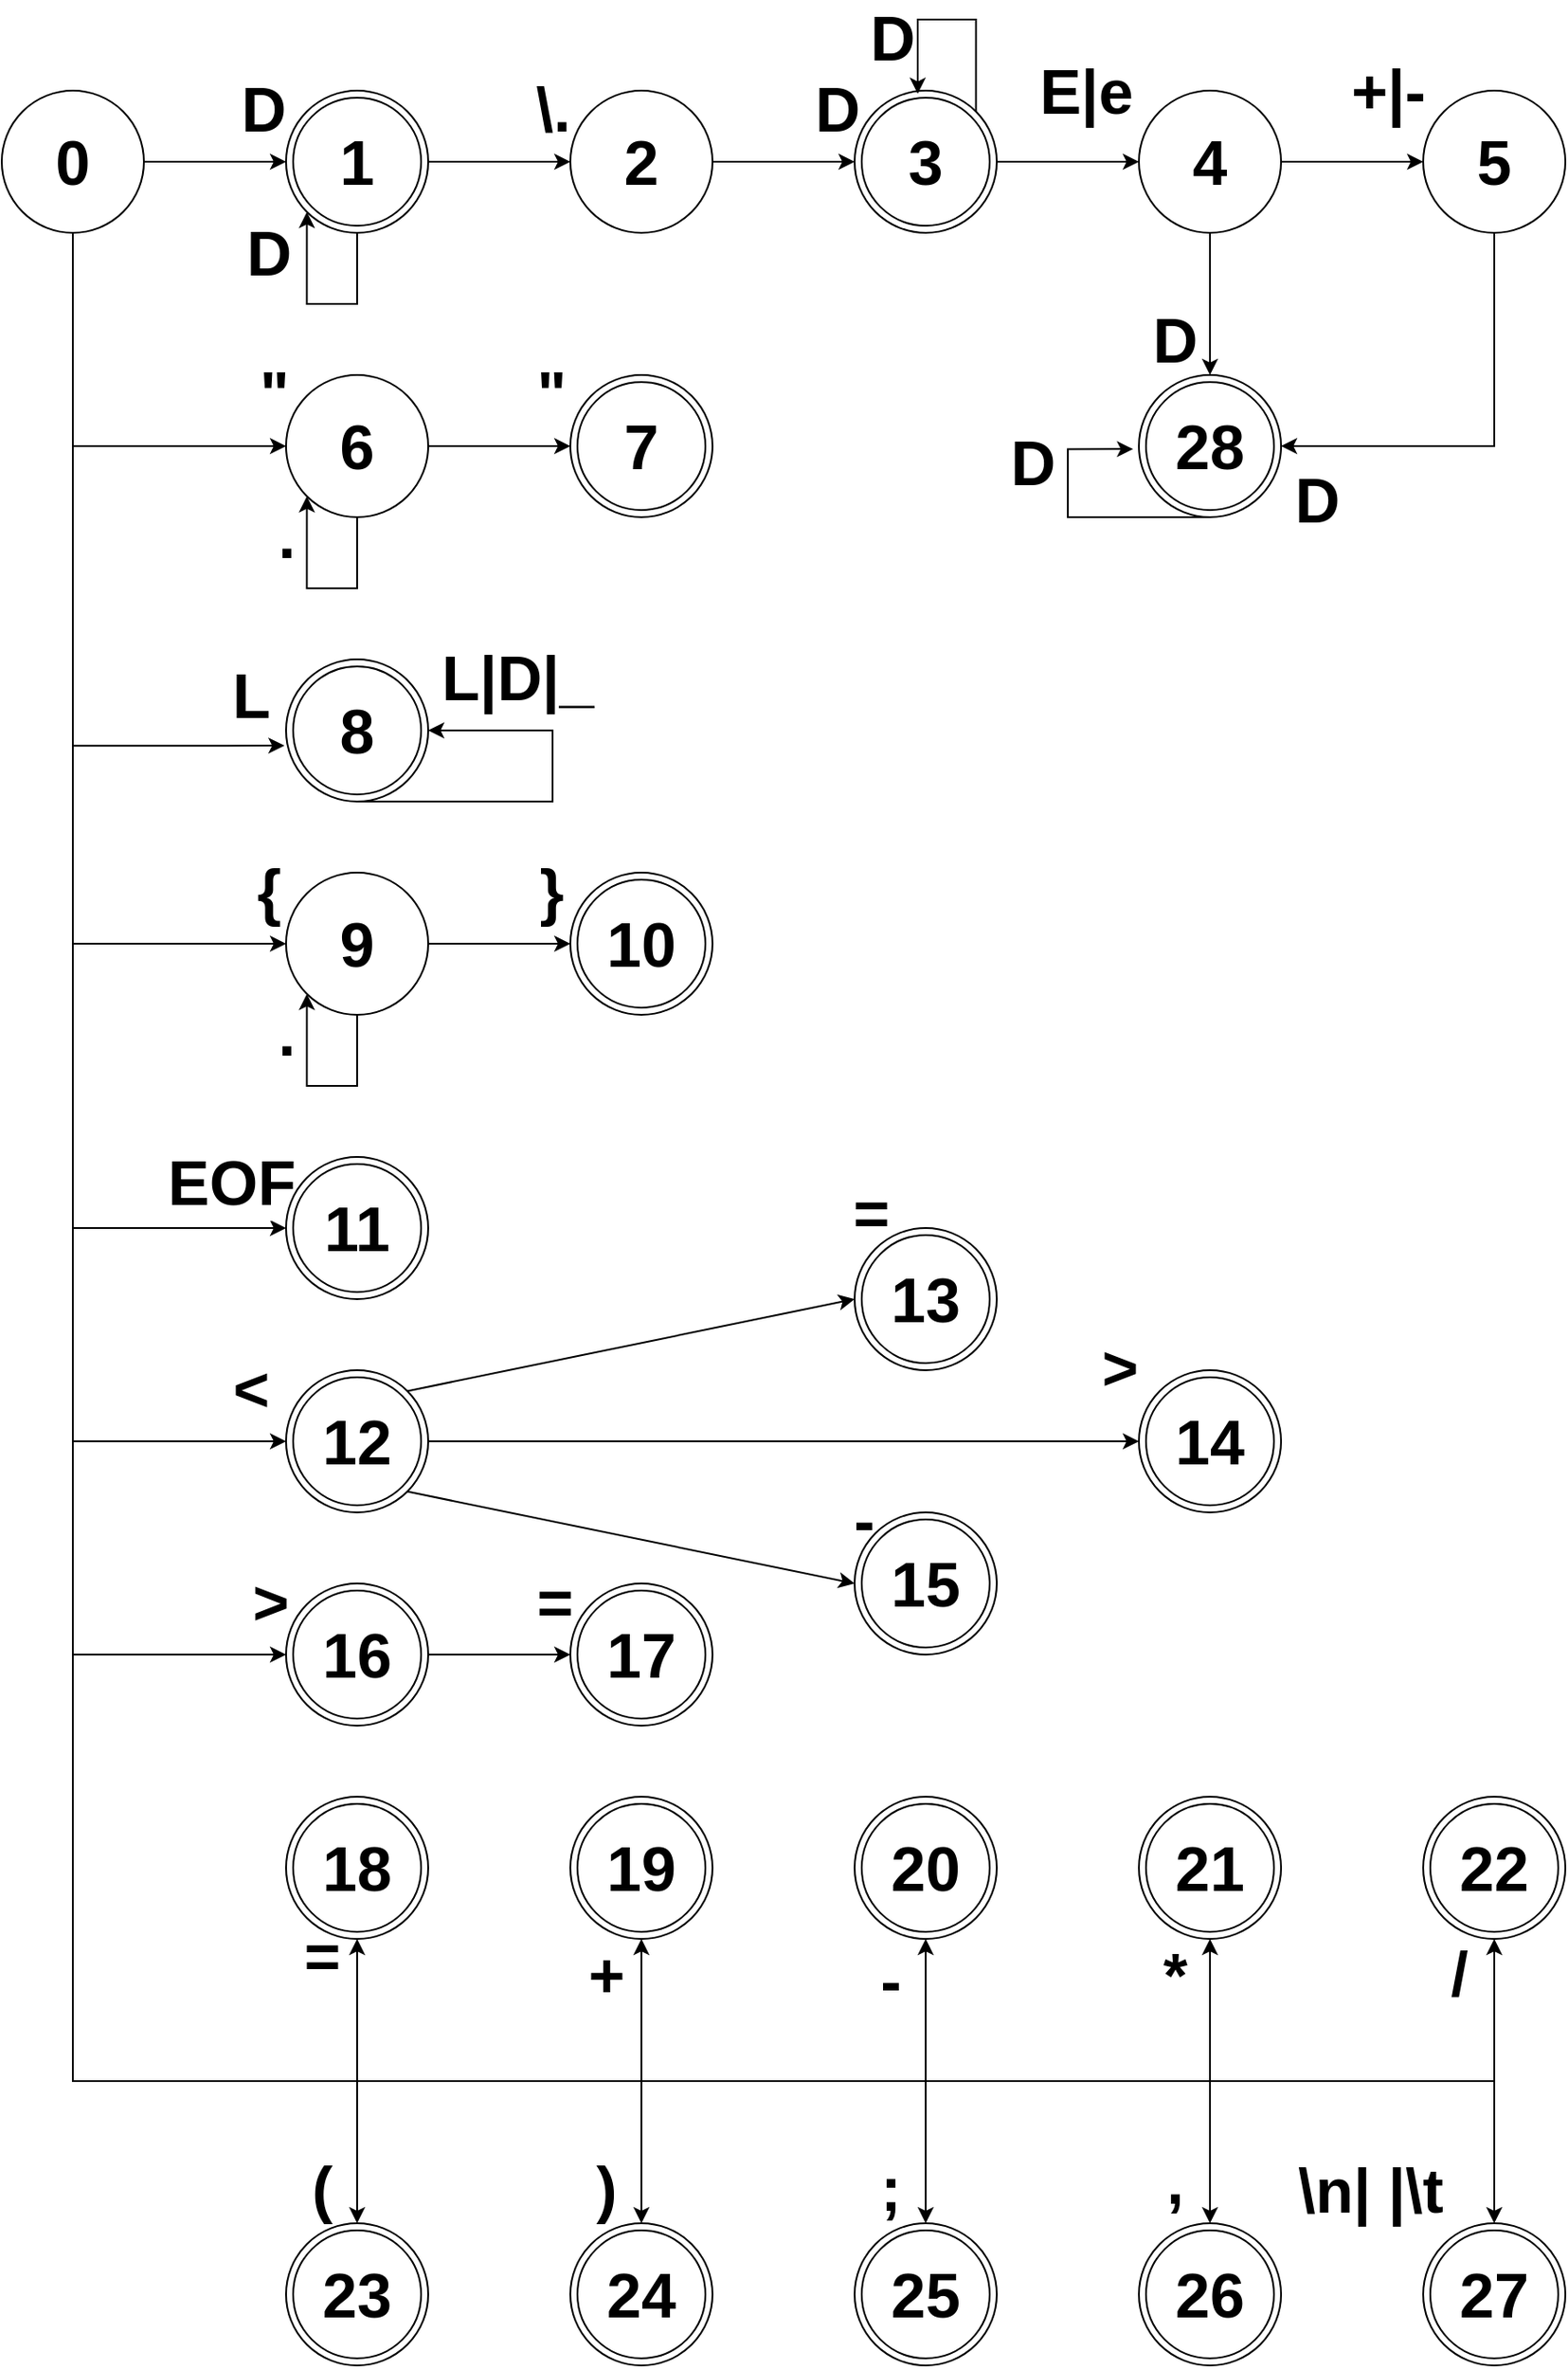 <mxfile version="20.6.2" type="device"><diagram id="yb0NMC4K_Zj0A2E1HTVn" name="Página-1"><mxGraphModel dx="2370" dy="1330" grid="1" gridSize="10" guides="1" tooltips="1" connect="1" arrows="1" fold="1" page="1" pageScale="1" pageWidth="827" pageHeight="1169" math="0" shadow="0"><root><mxCell id="0"/><mxCell id="1" parent="0"/><mxCell id="UAmwHWVfmvG1CBVn0VoA-7" style="edgeStyle=orthogonalEdgeStyle;rounded=0;orthogonalLoop=1;jettySize=auto;html=1;exitX=1;exitY=0.5;exitDx=0;exitDy=0;entryX=0;entryY=0.5;entryDx=0;entryDy=0;fontSize=35;fontStyle=1" parent="1" source="UAmwHWVfmvG1CBVn0VoA-1" target="UAmwHWVfmvG1CBVn0VoA-6" edge="1"><mxGeometry relative="1" as="geometry"/></mxCell><mxCell id="UAmwHWVfmvG1CBVn0VoA-9" value="&lt;span style=&quot;font-size: 35px;&quot;&gt;D&lt;/span&gt;" style="edgeLabel;html=1;align=center;verticalAlign=middle;resizable=0;points=[];fontSize=35;fontStyle=1" parent="UAmwHWVfmvG1CBVn0VoA-7" vertex="1" connectable="0"><mxGeometry x="0.231" y="3" relative="1" as="geometry"><mxPoint x="18" y="-27" as="offset"/></mxGeometry></mxCell><mxCell id="UAmwHWVfmvG1CBVn0VoA-34" style="edgeStyle=orthogonalEdgeStyle;rounded=0;orthogonalLoop=1;jettySize=auto;html=1;exitX=0.5;exitY=1;exitDx=0;exitDy=0;entryX=0;entryY=0.5;entryDx=0;entryDy=0;fontSize=35;fontStyle=1" parent="1" source="UAmwHWVfmvG1CBVn0VoA-1" target="UAmwHWVfmvG1CBVn0VoA-33" edge="1"><mxGeometry relative="1" as="geometry"/></mxCell><mxCell id="UAmwHWVfmvG1CBVn0VoA-40" value="&lt;span style=&quot;font-size: 35px;&quot;&gt;&quot;&lt;/span&gt;" style="edgeLabel;html=1;align=center;verticalAlign=middle;resizable=0;points=[];fontSize=35;fontStyle=1" parent="UAmwHWVfmvG1CBVn0VoA-34" vertex="1" connectable="0"><mxGeometry x="0.832" relative="1" as="geometry"><mxPoint x="13" y="-30" as="offset"/></mxGeometry></mxCell><mxCell id="UAmwHWVfmvG1CBVn0VoA-46" style="edgeStyle=orthogonalEdgeStyle;rounded=0;orthogonalLoop=1;jettySize=auto;html=1;exitX=0.5;exitY=1;exitDx=0;exitDy=0;entryX=-0.011;entryY=0.607;entryDx=0;entryDy=0;entryPerimeter=0;fontSize=35;fontStyle=1" parent="1" source="UAmwHWVfmvG1CBVn0VoA-1" target="UAmwHWVfmvG1CBVn0VoA-44" edge="1"><mxGeometry relative="1" as="geometry"/></mxCell><mxCell id="UAmwHWVfmvG1CBVn0VoA-47" value="&lt;span style=&quot;font-size: 35px;&quot;&gt;L&lt;/span&gt;" style="edgeLabel;html=1;align=center;verticalAlign=middle;resizable=0;points=[];fontSize=35;fontStyle=1" parent="UAmwHWVfmvG1CBVn0VoA-46" vertex="1" connectable="0"><mxGeometry x="0.841" y="-3" relative="1" as="geometry"><mxPoint x="13" y="-32" as="offset"/></mxGeometry></mxCell><mxCell id="UAmwHWVfmvG1CBVn0VoA-58" style="edgeStyle=orthogonalEdgeStyle;rounded=0;orthogonalLoop=1;jettySize=auto;html=1;exitX=0.5;exitY=1;exitDx=0;exitDy=0;entryX=0;entryY=0.5;entryDx=0;entryDy=0;fontSize=35;fontStyle=1" parent="1" source="UAmwHWVfmvG1CBVn0VoA-1" target="UAmwHWVfmvG1CBVn0VoA-54" edge="1"><mxGeometry relative="1" as="geometry"/></mxCell><mxCell id="UAmwHWVfmvG1CBVn0VoA-63" style="edgeStyle=orthogonalEdgeStyle;rounded=0;orthogonalLoop=1;jettySize=auto;html=1;exitX=0.5;exitY=1;exitDx=0;exitDy=0;entryX=0;entryY=0.5;entryDx=0;entryDy=0;fontSize=35;" parent="1" source="UAmwHWVfmvG1CBVn0VoA-1" target="UAmwHWVfmvG1CBVn0VoA-60" edge="1"><mxGeometry relative="1" as="geometry"/></mxCell><mxCell id="UAmwHWVfmvG1CBVn0VoA-71" style="edgeStyle=none;rounded=0;orthogonalLoop=1;jettySize=auto;html=1;exitX=0.5;exitY=1;exitDx=0;exitDy=0;entryX=0;entryY=0.5;entryDx=0;entryDy=0;fontSize=35;" parent="1" source="UAmwHWVfmvG1CBVn0VoA-1" target="UAmwHWVfmvG1CBVn0VoA-64" edge="1"><mxGeometry relative="1" as="geometry"><Array as="points"><mxPoint x="80" y="840"/></Array></mxGeometry></mxCell><mxCell id="UAmwHWVfmvG1CBVn0VoA-72" value="&lt;b&gt;&amp;lt;&lt;/b&gt;" style="edgeLabel;html=1;align=center;verticalAlign=middle;resizable=0;points=[];fontSize=35;" parent="UAmwHWVfmvG1CBVn0VoA-71" vertex="1" connectable="0"><mxGeometry x="0.783" y="-2" relative="1" as="geometry"><mxPoint x="67" y="-32" as="offset"/></mxGeometry></mxCell><mxCell id="UAmwHWVfmvG1CBVn0VoA-79" style="edgeStyle=none;rounded=0;orthogonalLoop=1;jettySize=auto;html=1;exitX=0.5;exitY=1;exitDx=0;exitDy=0;entryX=0;entryY=0.5;entryDx=0;entryDy=0;fontSize=35;" parent="1" source="UAmwHWVfmvG1CBVn0VoA-1" target="UAmwHWVfmvG1CBVn0VoA-77" edge="1"><mxGeometry relative="1" as="geometry"><Array as="points"><mxPoint x="80" y="960"/></Array></mxGeometry></mxCell><mxCell id="UAmwHWVfmvG1CBVn0VoA-81" value="&lt;b&gt;&amp;gt;&lt;/b&gt;" style="edgeLabel;html=1;align=center;verticalAlign=middle;resizable=0;points=[];fontSize=35;" parent="UAmwHWVfmvG1CBVn0VoA-79" vertex="1" connectable="0"><mxGeometry x="0.91" relative="1" as="geometry"><mxPoint x="32" y="-30" as="offset"/></mxGeometry></mxCell><mxCell id="UAmwHWVfmvG1CBVn0VoA-84" style="edgeStyle=none;rounded=0;orthogonalLoop=1;jettySize=auto;html=1;exitX=0.5;exitY=1;exitDx=0;exitDy=0;entryX=0.5;entryY=1;entryDx=0;entryDy=0;fontSize=35;" parent="1" source="UAmwHWVfmvG1CBVn0VoA-1" target="UAmwHWVfmvG1CBVn0VoA-83" edge="1"><mxGeometry relative="1" as="geometry"><Array as="points"><mxPoint x="80" y="1200"/><mxPoint x="240" y="1200"/></Array></mxGeometry></mxCell><mxCell id="UAmwHWVfmvG1CBVn0VoA-85" value="&lt;b&gt;=&lt;/b&gt;" style="edgeLabel;html=1;align=center;verticalAlign=middle;resizable=0;points=[];fontSize=35;" parent="UAmwHWVfmvG1CBVn0VoA-84" vertex="1" connectable="0"><mxGeometry x="0.942" y="2" relative="1" as="geometry"><mxPoint x="-18" y="-28" as="offset"/></mxGeometry></mxCell><mxCell id="UAmwHWVfmvG1CBVn0VoA-90" style="edgeStyle=none;rounded=0;orthogonalLoop=1;jettySize=auto;html=1;exitX=0.5;exitY=1;exitDx=0;exitDy=0;entryX=0.5;entryY=1;entryDx=0;entryDy=0;fontSize=35;" parent="1" source="UAmwHWVfmvG1CBVn0VoA-1" target="UAmwHWVfmvG1CBVn0VoA-86" edge="1"><mxGeometry relative="1" as="geometry"><Array as="points"><mxPoint x="80" y="1200"/><mxPoint x="400" y="1200"/></Array></mxGeometry></mxCell><mxCell id="UAmwHWVfmvG1CBVn0VoA-102" value="&lt;b&gt;+&lt;/b&gt;" style="edgeLabel;html=1;align=center;verticalAlign=middle;resizable=0;points=[];fontSize=35;" parent="UAmwHWVfmvG1CBVn0VoA-90" vertex="1" connectable="0"><mxGeometry x="0.919" y="-5" relative="1" as="geometry"><mxPoint x="-25" y="-39" as="offset"/></mxGeometry></mxCell><mxCell id="UAmwHWVfmvG1CBVn0VoA-91" style="edgeStyle=none;rounded=0;orthogonalLoop=1;jettySize=auto;html=1;exitX=0.5;exitY=1;exitDx=0;exitDy=0;entryX=0.5;entryY=1;entryDx=0;entryDy=0;fontSize=35;" parent="1" source="UAmwHWVfmvG1CBVn0VoA-1" target="UAmwHWVfmvG1CBVn0VoA-87" edge="1"><mxGeometry relative="1" as="geometry"><Array as="points"><mxPoint x="80" y="1200"/><mxPoint x="560" y="1200"/></Array></mxGeometry></mxCell><mxCell id="UAmwHWVfmvG1CBVn0VoA-103" value="&lt;b&gt;-&lt;/b&gt;" style="edgeLabel;html=1;align=center;verticalAlign=middle;resizable=0;points=[];fontSize=35;" parent="UAmwHWVfmvG1CBVn0VoA-91" vertex="1" connectable="0"><mxGeometry x="0.972" y="1" relative="1" as="geometry"><mxPoint x="-19" as="offset"/></mxGeometry></mxCell><mxCell id="UAmwHWVfmvG1CBVn0VoA-92" style="edgeStyle=none;rounded=0;orthogonalLoop=1;jettySize=auto;html=1;exitX=0.5;exitY=1;exitDx=0;exitDy=0;entryX=0.5;entryY=1;entryDx=0;entryDy=0;fontSize=35;" parent="1" source="UAmwHWVfmvG1CBVn0VoA-1" target="UAmwHWVfmvG1CBVn0VoA-88" edge="1"><mxGeometry relative="1" as="geometry"><Array as="points"><mxPoint x="80" y="1200"/><mxPoint x="720" y="1200"/></Array></mxGeometry></mxCell><mxCell id="UAmwHWVfmvG1CBVn0VoA-104" value="&lt;b&gt;*&lt;/b&gt;" style="edgeLabel;html=1;align=center;verticalAlign=middle;resizable=0;points=[];fontSize=35;" parent="UAmwHWVfmvG1CBVn0VoA-92" vertex="1" connectable="0"><mxGeometry x="0.971" relative="1" as="geometry"><mxPoint x="-20" y="-6" as="offset"/></mxGeometry></mxCell><mxCell id="UAmwHWVfmvG1CBVn0VoA-93" style="edgeStyle=none;rounded=0;orthogonalLoop=1;jettySize=auto;html=1;exitX=0.5;exitY=1;exitDx=0;exitDy=0;entryX=0.5;entryY=1;entryDx=0;entryDy=0;fontSize=35;" parent="1" source="UAmwHWVfmvG1CBVn0VoA-1" target="UAmwHWVfmvG1CBVn0VoA-89" edge="1"><mxGeometry relative="1" as="geometry"><Array as="points"><mxPoint x="80" y="1200"/><mxPoint x="880" y="1200"/></Array></mxGeometry></mxCell><mxCell id="UAmwHWVfmvG1CBVn0VoA-105" value="&lt;b&gt;/&lt;/b&gt;" style="edgeLabel;html=1;align=center;verticalAlign=middle;resizable=0;points=[];fontSize=35;" parent="UAmwHWVfmvG1CBVn0VoA-93" vertex="1" connectable="0"><mxGeometry x="0.976" y="-1" relative="1" as="geometry"><mxPoint x="-21" y="-4" as="offset"/></mxGeometry></mxCell><mxCell id="UAmwHWVfmvG1CBVn0VoA-98" style="edgeStyle=none;rounded=0;orthogonalLoop=1;jettySize=auto;html=1;exitX=0.5;exitY=1;exitDx=0;exitDy=0;entryX=0.5;entryY=0;entryDx=0;entryDy=0;fontSize=35;" parent="1" source="UAmwHWVfmvG1CBVn0VoA-1" target="UAmwHWVfmvG1CBVn0VoA-94" edge="1"><mxGeometry relative="1" as="geometry"><Array as="points"><mxPoint x="80" y="1200"/><mxPoint x="240" y="1200"/></Array></mxGeometry></mxCell><mxCell id="UAmwHWVfmvG1CBVn0VoA-106" value="&lt;b&gt;(&lt;/b&gt;" style="edgeLabel;html=1;align=center;verticalAlign=middle;resizable=0;points=[];fontSize=35;" parent="UAmwHWVfmvG1CBVn0VoA-98" vertex="1" connectable="0"><mxGeometry x="0.968" relative="1" as="geometry"><mxPoint x="-20" as="offset"/></mxGeometry></mxCell><mxCell id="UAmwHWVfmvG1CBVn0VoA-99" style="edgeStyle=none;rounded=0;orthogonalLoop=1;jettySize=auto;html=1;exitX=0.5;exitY=1;exitDx=0;exitDy=0;fontSize=35;" parent="1" source="UAmwHWVfmvG1CBVn0VoA-1" target="UAmwHWVfmvG1CBVn0VoA-95" edge="1"><mxGeometry relative="1" as="geometry"><Array as="points"><mxPoint x="80" y="1200"/><mxPoint x="400" y="1200"/></Array></mxGeometry></mxCell><mxCell id="UAmwHWVfmvG1CBVn0VoA-107" value="&lt;b&gt;)&lt;/b&gt;" style="edgeLabel;html=1;align=center;verticalAlign=middle;resizable=0;points=[];fontSize=35;" parent="UAmwHWVfmvG1CBVn0VoA-99" vertex="1" connectable="0"><mxGeometry x="0.916" y="-2" relative="1" as="geometry"><mxPoint x="-18" y="40" as="offset"/></mxGeometry></mxCell><mxCell id="UAmwHWVfmvG1CBVn0VoA-100" style="edgeStyle=none;rounded=0;orthogonalLoop=1;jettySize=auto;html=1;exitX=0.5;exitY=1;exitDx=0;exitDy=0;entryX=0.5;entryY=0;entryDx=0;entryDy=0;fontSize=35;" parent="1" source="UAmwHWVfmvG1CBVn0VoA-1" target="UAmwHWVfmvG1CBVn0VoA-96" edge="1"><mxGeometry relative="1" as="geometry"><Array as="points"><mxPoint x="80" y="1200"/><mxPoint x="560" y="1200"/></Array></mxGeometry></mxCell><mxCell id="UAmwHWVfmvG1CBVn0VoA-108" value="&lt;b&gt;;&lt;/b&gt;" style="edgeLabel;html=1;align=center;verticalAlign=middle;resizable=0;points=[];fontSize=35;" parent="UAmwHWVfmvG1CBVn0VoA-100" vertex="1" connectable="0"><mxGeometry x="0.929" relative="1" as="geometry"><mxPoint x="-20" y="37" as="offset"/></mxGeometry></mxCell><mxCell id="UAmwHWVfmvG1CBVn0VoA-101" style="edgeStyle=none;rounded=0;orthogonalLoop=1;jettySize=auto;html=1;exitX=0.5;exitY=1;exitDx=0;exitDy=0;entryX=0.5;entryY=0;entryDx=0;entryDy=0;fontSize=35;" parent="1" source="UAmwHWVfmvG1CBVn0VoA-1" target="UAmwHWVfmvG1CBVn0VoA-97" edge="1"><mxGeometry relative="1" as="geometry"><Array as="points"><mxPoint x="80" y="1200"/><mxPoint x="720" y="1200"/></Array></mxGeometry></mxCell><mxCell id="UAmwHWVfmvG1CBVn0VoA-109" value="&lt;b&gt;,&lt;/b&gt;" style="edgeLabel;html=1;align=center;verticalAlign=middle;resizable=0;points=[];fontSize=35;" parent="UAmwHWVfmvG1CBVn0VoA-101" vertex="1" connectable="0"><mxGeometry x="0.973" relative="1" as="geometry"><mxPoint x="-20" as="offset"/></mxGeometry></mxCell><mxCell id="UAmwHWVfmvG1CBVn0VoA-111" style="edgeStyle=none;rounded=0;orthogonalLoop=1;jettySize=auto;html=1;exitX=0.5;exitY=1;exitDx=0;exitDy=0;entryX=0.5;entryY=0;entryDx=0;entryDy=0;fontSize=35;" parent="1" source="UAmwHWVfmvG1CBVn0VoA-1" target="UAmwHWVfmvG1CBVn0VoA-110" edge="1"><mxGeometry relative="1" as="geometry"><Array as="points"><mxPoint x="80" y="1200"/><mxPoint x="880" y="1200"/></Array></mxGeometry></mxCell><mxCell id="UAmwHWVfmvG1CBVn0VoA-112" value="&lt;b&gt;\n| |\t&lt;/b&gt;" style="edgeLabel;html=1;align=center;verticalAlign=middle;resizable=0;points=[];fontSize=35;" parent="UAmwHWVfmvG1CBVn0VoA-111" vertex="1" connectable="0"><mxGeometry x="0.979" y="2" relative="1" as="geometry"><mxPoint x="-72" y="1" as="offset"/></mxGeometry></mxCell><mxCell id="UAmwHWVfmvG1CBVn0VoA-1" value="&lt;span style=&quot;font-size: 35px;&quot;&gt;&lt;font style=&quot;font-size: 35px;&quot;&gt;0&lt;/font&gt;&lt;/span&gt;" style="ellipse;whiteSpace=wrap;html=1;aspect=fixed;fontSize=35;fontStyle=1" parent="1" vertex="1"><mxGeometry x="40" y="80" width="80" height="80" as="geometry"/></mxCell><mxCell id="UAmwHWVfmvG1CBVn0VoA-11" style="edgeStyle=orthogonalEdgeStyle;rounded=0;orthogonalLoop=1;jettySize=auto;html=1;exitX=1;exitY=0.5;exitDx=0;exitDy=0;entryX=0;entryY=0.5;entryDx=0;entryDy=0;fontSize=35;fontStyle=1" parent="1" source="UAmwHWVfmvG1CBVn0VoA-6" target="UAmwHWVfmvG1CBVn0VoA-10" edge="1"><mxGeometry relative="1" as="geometry"/></mxCell><mxCell id="UAmwHWVfmvG1CBVn0VoA-12" value="&lt;span style=&quot;font-size: 35px;&quot;&gt;\.&lt;/span&gt;" style="edgeLabel;html=1;align=center;verticalAlign=middle;resizable=0;points=[];fontSize=35;fontStyle=1" parent="UAmwHWVfmvG1CBVn0VoA-11" vertex="1" connectable="0"><mxGeometry x="0.226" relative="1" as="geometry"><mxPoint x="21" y="-30" as="offset"/></mxGeometry></mxCell><mxCell id="UAmwHWVfmvG1CBVn0VoA-6" value="&lt;span style=&quot;font-size: 35px;&quot;&gt;1&lt;/span&gt;" style="ellipse;shape=doubleEllipse;whiteSpace=wrap;html=1;aspect=fixed;fontSize=35;fontStyle=1" parent="1" vertex="1"><mxGeometry x="200" y="80" width="80" height="80" as="geometry"/></mxCell><mxCell id="UAmwHWVfmvG1CBVn0VoA-16" style="edgeStyle=orthogonalEdgeStyle;rounded=0;orthogonalLoop=1;jettySize=auto;html=1;exitX=1;exitY=0.5;exitDx=0;exitDy=0;entryX=0;entryY=0.5;entryDx=0;entryDy=0;fontSize=35;fontStyle=1" parent="1" source="UAmwHWVfmvG1CBVn0VoA-10" target="UAmwHWVfmvG1CBVn0VoA-15" edge="1"><mxGeometry relative="1" as="geometry"/></mxCell><mxCell id="UAmwHWVfmvG1CBVn0VoA-17" value="&lt;span style=&quot;font-size: 35px;&quot;&gt;D&lt;/span&gt;" style="edgeLabel;html=1;align=center;verticalAlign=middle;resizable=0;points=[];fontSize=35;fontStyle=1" parent="UAmwHWVfmvG1CBVn0VoA-16" vertex="1" connectable="0"><mxGeometry x="0.255" y="-1" relative="1" as="geometry"><mxPoint x="20" y="-31" as="offset"/></mxGeometry></mxCell><mxCell id="UAmwHWVfmvG1CBVn0VoA-10" value="&lt;span style=&quot;font-size: 35px;&quot;&gt;&lt;span style=&quot;font-size: 35px;&quot;&gt;2&lt;/span&gt;&lt;/span&gt;" style="ellipse;whiteSpace=wrap;html=1;aspect=fixed;fontSize=35;fontStyle=1" parent="1" vertex="1"><mxGeometry x="360" y="80" width="80" height="80" as="geometry"/></mxCell><mxCell id="UAmwHWVfmvG1CBVn0VoA-21" style="edgeStyle=orthogonalEdgeStyle;rounded=0;orthogonalLoop=1;jettySize=auto;html=1;exitX=1;exitY=0.5;exitDx=0;exitDy=0;entryX=0;entryY=0.5;entryDx=0;entryDy=0;fontSize=35;fontStyle=1" parent="1" source="UAmwHWVfmvG1CBVn0VoA-15" target="UAmwHWVfmvG1CBVn0VoA-19" edge="1"><mxGeometry relative="1" as="geometry"/></mxCell><mxCell id="UAmwHWVfmvG1CBVn0VoA-23" value="&lt;span style=&quot;font-size: 35px;&quot;&gt;E|e&lt;/span&gt;" style="edgeLabel;html=1;align=center;verticalAlign=middle;resizable=0;points=[];fontSize=35;fontStyle=1" parent="UAmwHWVfmvG1CBVn0VoA-21" vertex="1" connectable="0"><mxGeometry x="0.247" relative="1" as="geometry"><mxPoint y="-40" as="offset"/></mxGeometry></mxCell><mxCell id="UAmwHWVfmvG1CBVn0VoA-15" value="&lt;span style=&quot;font-size: 35px;&quot;&gt;3&lt;/span&gt;" style="ellipse;shape=doubleEllipse;whiteSpace=wrap;html=1;aspect=fixed;fontSize=35;fontStyle=1" parent="1" vertex="1"><mxGeometry x="520" y="80" width="80" height="80" as="geometry"/></mxCell><mxCell id="UAmwHWVfmvG1CBVn0VoA-22" style="edgeStyle=orthogonalEdgeStyle;rounded=0;orthogonalLoop=1;jettySize=auto;html=1;exitX=1;exitY=0.5;exitDx=0;exitDy=0;entryX=0;entryY=0.5;entryDx=0;entryDy=0;fontSize=35;fontStyle=1" parent="1" source="UAmwHWVfmvG1CBVn0VoA-19" target="UAmwHWVfmvG1CBVn0VoA-20" edge="1"><mxGeometry relative="1" as="geometry"/></mxCell><mxCell id="UAmwHWVfmvG1CBVn0VoA-24" value="&lt;span style=&quot;font-size: 35px;&quot;&gt;+|-&lt;/span&gt;" style="edgeLabel;html=1;align=center;verticalAlign=middle;resizable=0;points=[];fontSize=35;fontStyle=1" parent="UAmwHWVfmvG1CBVn0VoA-22" vertex="1" connectable="0"><mxGeometry x="-0.201" relative="1" as="geometry"><mxPoint x="28" y="-40" as="offset"/></mxGeometry></mxCell><mxCell id="UAmwHWVfmvG1CBVn0VoA-29" style="edgeStyle=orthogonalEdgeStyle;rounded=0;orthogonalLoop=1;jettySize=auto;html=1;exitX=0.5;exitY=1;exitDx=0;exitDy=0;entryX=0.5;entryY=0;entryDx=0;entryDy=0;fontSize=35;fontStyle=1" parent="1" source="UAmwHWVfmvG1CBVn0VoA-19" target="y3QpTWOErvxaoIdm8KFM-2" edge="1"><mxGeometry relative="1" as="geometry"><Array as="points"><mxPoint x="720" y="220"/><mxPoint x="720" y="220"/></Array></mxGeometry></mxCell><mxCell id="UAmwHWVfmvG1CBVn0VoA-31" value="&lt;span style=&quot;font-size: 35px;&quot;&gt;D&lt;/span&gt;" style="edgeLabel;html=1;align=center;verticalAlign=middle;resizable=0;points=[];fontSize=35;fontStyle=1" parent="UAmwHWVfmvG1CBVn0VoA-29" vertex="1" connectable="0"><mxGeometry x="0.278" relative="1" as="geometry"><mxPoint x="-20" y="9" as="offset"/></mxGeometry></mxCell><mxCell id="UAmwHWVfmvG1CBVn0VoA-19" value="&lt;span style=&quot;font-size: 35px;&quot;&gt;&lt;span style=&quot;font-size: 35px;&quot;&gt;4&lt;/span&gt;&lt;/span&gt;" style="ellipse;whiteSpace=wrap;html=1;aspect=fixed;fontSize=35;fontStyle=1" parent="1" vertex="1"><mxGeometry x="680" y="80" width="80" height="80" as="geometry"/></mxCell><mxCell id="UAmwHWVfmvG1CBVn0VoA-30" style="edgeStyle=orthogonalEdgeStyle;rounded=0;orthogonalLoop=1;jettySize=auto;html=1;exitX=0.5;exitY=1;exitDx=0;exitDy=0;entryX=1;entryY=0.5;entryDx=0;entryDy=0;fontSize=35;fontStyle=1" parent="1" source="UAmwHWVfmvG1CBVn0VoA-20" target="y3QpTWOErvxaoIdm8KFM-2" edge="1"><mxGeometry relative="1" as="geometry"><Array as="points"><mxPoint x="880" y="280"/></Array><mxPoint x="760.0" y="280" as="targetPoint"/></mxGeometry></mxCell><mxCell id="UAmwHWVfmvG1CBVn0VoA-32" value="&lt;span style=&quot;font-size: 35px;&quot;&gt;D&lt;/span&gt;" style="edgeLabel;html=1;align=center;verticalAlign=middle;resizable=0;points=[];fontSize=35;fontStyle=1" parent="UAmwHWVfmvG1CBVn0VoA-30" vertex="1" connectable="0"><mxGeometry x="0.786" y="-2" relative="1" as="geometry"><mxPoint x="-6" y="32" as="offset"/></mxGeometry></mxCell><mxCell id="UAmwHWVfmvG1CBVn0VoA-20" value="&lt;span style=&quot;font-size: 35px;&quot;&gt;&lt;span style=&quot;font-size: 35px;&quot;&gt;5&lt;/span&gt;&lt;/span&gt;" style="ellipse;whiteSpace=wrap;html=1;aspect=fixed;fontSize=35;fontStyle=1" parent="1" vertex="1"><mxGeometry x="840" y="80" width="80" height="80" as="geometry"/></mxCell><mxCell id="UAmwHWVfmvG1CBVn0VoA-25" style="edgeStyle=orthogonalEdgeStyle;rounded=0;orthogonalLoop=1;jettySize=auto;html=1;exitX=0.5;exitY=1;exitDx=0;exitDy=0;entryX=0;entryY=1;entryDx=0;entryDy=0;fontSize=35;fontStyle=1" parent="1" source="UAmwHWVfmvG1CBVn0VoA-6" target="UAmwHWVfmvG1CBVn0VoA-6" edge="1"><mxGeometry relative="1" as="geometry"><Array as="points"><mxPoint x="240" y="200"/><mxPoint x="212" y="200"/></Array></mxGeometry></mxCell><mxCell id="UAmwHWVfmvG1CBVn0VoA-26" value="&lt;span style=&quot;font-size: 35px;&quot;&gt;D&lt;/span&gt;" style="edgeLabel;html=1;align=center;verticalAlign=middle;resizable=0;points=[];fontSize=35;fontStyle=1" parent="UAmwHWVfmvG1CBVn0VoA-25" vertex="1" connectable="0"><mxGeometry x="-0.511" y="-1" relative="1" as="geometry"><mxPoint x="-49" y="-19" as="offset"/></mxGeometry></mxCell><mxCell id="UAmwHWVfmvG1CBVn0VoA-37" style="edgeStyle=orthogonalEdgeStyle;rounded=0;orthogonalLoop=1;jettySize=auto;html=1;exitX=1;exitY=0.5;exitDx=0;exitDy=0;entryX=0;entryY=0.5;entryDx=0;entryDy=0;fontSize=35;fontStyle=1" parent="1" source="UAmwHWVfmvG1CBVn0VoA-33" target="UAmwHWVfmvG1CBVn0VoA-36" edge="1"><mxGeometry relative="1" as="geometry"/></mxCell><mxCell id="UAmwHWVfmvG1CBVn0VoA-43" value="&lt;span style=&quot;font-size: 35px;&quot;&gt;&quot;&lt;/span&gt;" style="edgeLabel;html=1;align=center;verticalAlign=middle;resizable=0;points=[];fontSize=35;fontStyle=1" parent="UAmwHWVfmvG1CBVn0VoA-37" vertex="1" connectable="0"><mxGeometry x="0.717" y="3" relative="1" as="geometry"><mxPoint y="-27" as="offset"/></mxGeometry></mxCell><mxCell id="UAmwHWVfmvG1CBVn0VoA-33" value="&lt;span style=&quot;font-size: 35px;&quot;&gt;&lt;span style=&quot;font-size: 35px;&quot;&gt;6&lt;/span&gt;&lt;/span&gt;" style="ellipse;whiteSpace=wrap;html=1;aspect=fixed;fontSize=35;fontStyle=1" parent="1" vertex="1"><mxGeometry x="200" y="240" width="80" height="80" as="geometry"/></mxCell><mxCell id="UAmwHWVfmvG1CBVn0VoA-36" value="&lt;span style=&quot;font-size: 35px;&quot;&gt;7&lt;/span&gt;" style="ellipse;shape=doubleEllipse;whiteSpace=wrap;html=1;aspect=fixed;fontSize=35;fontStyle=1" parent="1" vertex="1"><mxGeometry x="360" y="240" width="80" height="80" as="geometry"/></mxCell><mxCell id="UAmwHWVfmvG1CBVn0VoA-41" style="edgeStyle=orthogonalEdgeStyle;rounded=0;orthogonalLoop=1;jettySize=auto;html=1;exitX=0.5;exitY=1;exitDx=0;exitDy=0;entryX=0;entryY=1;entryDx=0;entryDy=0;fontSize=35;fontStyle=1" parent="1" source="UAmwHWVfmvG1CBVn0VoA-33" target="UAmwHWVfmvG1CBVn0VoA-33" edge="1"><mxGeometry relative="1" as="geometry"><Array as="points"><mxPoint x="240" y="360"/><mxPoint x="212" y="360"/></Array></mxGeometry></mxCell><mxCell id="UAmwHWVfmvG1CBVn0VoA-42" value="&lt;span style=&quot;font-size: 35px;&quot;&gt;.&lt;/span&gt;" style="edgeLabel;html=1;align=center;verticalAlign=middle;resizable=0;points=[];fontSize=35;fontStyle=1" parent="UAmwHWVfmvG1CBVn0VoA-41" vertex="1" connectable="0"><mxGeometry x="0.377" y="-2" relative="1" as="geometry"><mxPoint x="-14" y="-16" as="offset"/></mxGeometry></mxCell><mxCell id="UAmwHWVfmvG1CBVn0VoA-44" value="&lt;span style=&quot;font-size: 35px;&quot;&gt;8&lt;/span&gt;" style="ellipse;shape=doubleEllipse;whiteSpace=wrap;html=1;aspect=fixed;fontSize=35;fontStyle=1" parent="1" vertex="1"><mxGeometry x="200" y="400" width="80" height="80" as="geometry"/></mxCell><mxCell id="UAmwHWVfmvG1CBVn0VoA-48" style="edgeStyle=orthogonalEdgeStyle;rounded=0;orthogonalLoop=1;jettySize=auto;html=1;exitX=0.5;exitY=1;exitDx=0;exitDy=0;entryX=1;entryY=0.5;entryDx=0;entryDy=0;fontSize=35;fontStyle=1" parent="1" source="UAmwHWVfmvG1CBVn0VoA-44" target="UAmwHWVfmvG1CBVn0VoA-44" edge="1"><mxGeometry relative="1" as="geometry"><Array as="points"><mxPoint x="350" y="480"/><mxPoint x="350" y="440"/></Array></mxGeometry></mxCell><mxCell id="UAmwHWVfmvG1CBVn0VoA-49" value="&lt;span style=&quot;font-size: 35px;&quot;&gt;L|D|_&lt;/span&gt;" style="edgeLabel;html=1;align=center;verticalAlign=middle;resizable=0;points=[];fontSize=35;fontStyle=1" parent="UAmwHWVfmvG1CBVn0VoA-48" vertex="1" connectable="0"><mxGeometry x="0.102" y="-2" relative="1" as="geometry"><mxPoint x="-22" y="-59" as="offset"/></mxGeometry></mxCell><mxCell id="UAmwHWVfmvG1CBVn0VoA-51" value="&lt;span style=&quot;font-size: 35px;&quot;&gt;{&lt;/span&gt;" style="edgeLabel;html=1;align=center;verticalAlign=middle;resizable=0;points=[];fontSize=35;fontStyle=1" parent="1" vertex="1" connectable="0"><mxGeometry x="190" y="530" as="geometry"/></mxCell><mxCell id="UAmwHWVfmvG1CBVn0VoA-52" style="edgeStyle=orthogonalEdgeStyle;rounded=0;orthogonalLoop=1;jettySize=auto;html=1;exitX=1;exitY=0.5;exitDx=0;exitDy=0;entryX=0;entryY=0.5;entryDx=0;entryDy=0;fontSize=35;fontStyle=1" parent="1" source="UAmwHWVfmvG1CBVn0VoA-54" target="UAmwHWVfmvG1CBVn0VoA-55" edge="1"><mxGeometry relative="1" as="geometry"/></mxCell><mxCell id="UAmwHWVfmvG1CBVn0VoA-53" value="&lt;span style=&quot;font-size: 35px;&quot;&gt;}&lt;/span&gt;" style="edgeLabel;html=1;align=center;verticalAlign=middle;resizable=0;points=[];fontSize=35;fontStyle=1" parent="UAmwHWVfmvG1CBVn0VoA-52" vertex="1" connectable="0"><mxGeometry x="0.717" y="3" relative="1" as="geometry"><mxPoint y="-27" as="offset"/></mxGeometry></mxCell><mxCell id="UAmwHWVfmvG1CBVn0VoA-54" value="&lt;span style=&quot;font-size: 35px;&quot;&gt;&lt;span style=&quot;font-size: 35px;&quot;&gt;9&lt;/span&gt;&lt;/span&gt;" style="ellipse;whiteSpace=wrap;html=1;aspect=fixed;fontSize=35;fontStyle=1" parent="1" vertex="1"><mxGeometry x="200" y="520" width="80" height="80" as="geometry"/></mxCell><mxCell id="UAmwHWVfmvG1CBVn0VoA-55" value="&lt;span style=&quot;font-size: 35px;&quot;&gt;10&lt;/span&gt;" style="ellipse;shape=doubleEllipse;whiteSpace=wrap;html=1;aspect=fixed;fontSize=35;fontStyle=1" parent="1" vertex="1"><mxGeometry x="360" y="520" width="80" height="80" as="geometry"/></mxCell><mxCell id="UAmwHWVfmvG1CBVn0VoA-56" style="edgeStyle=orthogonalEdgeStyle;rounded=0;orthogonalLoop=1;jettySize=auto;html=1;exitX=0.5;exitY=1;exitDx=0;exitDy=0;entryX=0;entryY=1;entryDx=0;entryDy=0;fontSize=35;fontStyle=1" parent="1" source="UAmwHWVfmvG1CBVn0VoA-54" target="UAmwHWVfmvG1CBVn0VoA-54" edge="1"><mxGeometry relative="1" as="geometry"><Array as="points"><mxPoint x="240" y="640"/><mxPoint x="212" y="640"/></Array></mxGeometry></mxCell><mxCell id="UAmwHWVfmvG1CBVn0VoA-57" value="&lt;span style=&quot;font-size: 35px;&quot;&gt;.&lt;/span&gt;" style="edgeLabel;html=1;align=center;verticalAlign=middle;resizable=0;points=[];fontSize=35;fontStyle=1" parent="UAmwHWVfmvG1CBVn0VoA-56" vertex="1" connectable="0"><mxGeometry x="0.377" y="-2" relative="1" as="geometry"><mxPoint x="-14" y="-16" as="offset"/></mxGeometry></mxCell><mxCell id="UAmwHWVfmvG1CBVn0VoA-59" value="&lt;span style=&quot;font-size: 35px;&quot;&gt;EOF&lt;/span&gt;" style="edgeLabel;html=1;align=center;verticalAlign=middle;resizable=0;points=[];fontSize=35;fontStyle=1" parent="1" vertex="1" connectable="0"><mxGeometry x="170.003" y="699.563" as="geometry"><mxPoint x="-1" y="-6" as="offset"/></mxGeometry></mxCell><mxCell id="UAmwHWVfmvG1CBVn0VoA-60" value="&lt;span style=&quot;font-size: 35px;&quot;&gt;11&lt;/span&gt;" style="ellipse;shape=doubleEllipse;whiteSpace=wrap;html=1;aspect=fixed;fontSize=35;fontStyle=1" parent="1" vertex="1"><mxGeometry x="200" y="680" width="80" height="80" as="geometry"/></mxCell><mxCell id="UAmwHWVfmvG1CBVn0VoA-68" style="rounded=0;orthogonalLoop=1;jettySize=auto;html=1;exitX=1;exitY=0;exitDx=0;exitDy=0;entryX=0;entryY=0.5;entryDx=0;entryDy=0;fontSize=35;" parent="1" source="UAmwHWVfmvG1CBVn0VoA-64" target="UAmwHWVfmvG1CBVn0VoA-65" edge="1"><mxGeometry relative="1" as="geometry"/></mxCell><mxCell id="UAmwHWVfmvG1CBVn0VoA-74" value="&lt;b&gt;=&lt;/b&gt;" style="edgeLabel;html=1;align=center;verticalAlign=middle;resizable=0;points=[];fontSize=35;" parent="UAmwHWVfmvG1CBVn0VoA-68" vertex="1" connectable="0"><mxGeometry x="0.751" y="-2" relative="1" as="geometry"><mxPoint x="40" y="-58" as="offset"/></mxGeometry></mxCell><mxCell id="UAmwHWVfmvG1CBVn0VoA-69" style="edgeStyle=none;rounded=0;orthogonalLoop=1;jettySize=auto;html=1;exitX=1;exitY=0.5;exitDx=0;exitDy=0;entryX=0;entryY=0.5;entryDx=0;entryDy=0;fontSize=35;" parent="1" source="UAmwHWVfmvG1CBVn0VoA-64" target="UAmwHWVfmvG1CBVn0VoA-66" edge="1"><mxGeometry relative="1" as="geometry"/></mxCell><mxCell id="UAmwHWVfmvG1CBVn0VoA-75" value="&lt;b&gt;&amp;gt;&lt;/b&gt;" style="edgeLabel;html=1;align=center;verticalAlign=middle;resizable=0;points=[];fontSize=35;" parent="UAmwHWVfmvG1CBVn0VoA-69" vertex="1" connectable="0"><mxGeometry x="0.79" y="-4" relative="1" as="geometry"><mxPoint x="31" y="-46" as="offset"/></mxGeometry></mxCell><mxCell id="UAmwHWVfmvG1CBVn0VoA-70" style="edgeStyle=none;rounded=0;orthogonalLoop=1;jettySize=auto;html=1;exitX=1;exitY=1;exitDx=0;exitDy=0;entryX=0;entryY=0.5;entryDx=0;entryDy=0;fontSize=35;" parent="1" source="UAmwHWVfmvG1CBVn0VoA-64" target="UAmwHWVfmvG1CBVn0VoA-67" edge="1"><mxGeometry relative="1" as="geometry"/></mxCell><mxCell id="UAmwHWVfmvG1CBVn0VoA-76" value="&lt;b&gt;-&lt;/b&gt;" style="edgeLabel;html=1;align=center;verticalAlign=middle;resizable=0;points=[];fontSize=35;" parent="UAmwHWVfmvG1CBVn0VoA-70" vertex="1" connectable="0"><mxGeometry x="0.825" y="3" relative="1" as="geometry"><mxPoint x="26" y="-29" as="offset"/></mxGeometry></mxCell><mxCell id="UAmwHWVfmvG1CBVn0VoA-64" value="&lt;span style=&quot;font-size: 35px;&quot;&gt;12&lt;/span&gt;" style="ellipse;shape=doubleEllipse;whiteSpace=wrap;html=1;aspect=fixed;fontSize=35;fontStyle=1" parent="1" vertex="1"><mxGeometry x="200" y="800" width="80" height="80" as="geometry"/></mxCell><mxCell id="UAmwHWVfmvG1CBVn0VoA-65" value="&lt;span style=&quot;font-size: 35px;&quot;&gt;13&lt;/span&gt;" style="ellipse;shape=doubleEllipse;whiteSpace=wrap;html=1;aspect=fixed;fontSize=35;fontStyle=1" parent="1" vertex="1"><mxGeometry x="520" y="720" width="80" height="80" as="geometry"/></mxCell><mxCell id="UAmwHWVfmvG1CBVn0VoA-66" value="&lt;span style=&quot;font-size: 35px;&quot;&gt;14&lt;/span&gt;" style="ellipse;shape=doubleEllipse;whiteSpace=wrap;html=1;aspect=fixed;fontSize=35;fontStyle=1" parent="1" vertex="1"><mxGeometry x="680" y="800" width="80" height="80" as="geometry"/></mxCell><mxCell id="UAmwHWVfmvG1CBVn0VoA-67" value="&lt;span style=&quot;font-size: 35px;&quot;&gt;15&lt;/span&gt;" style="ellipse;shape=doubleEllipse;whiteSpace=wrap;html=1;aspect=fixed;fontSize=35;fontStyle=1" parent="1" vertex="1"><mxGeometry x="520" y="880" width="80" height="80" as="geometry"/></mxCell><mxCell id="UAmwHWVfmvG1CBVn0VoA-80" style="edgeStyle=none;rounded=0;orthogonalLoop=1;jettySize=auto;html=1;exitX=1;exitY=0.5;exitDx=0;exitDy=0;entryX=0;entryY=0.5;entryDx=0;entryDy=0;fontSize=35;" parent="1" source="UAmwHWVfmvG1CBVn0VoA-77" target="UAmwHWVfmvG1CBVn0VoA-78" edge="1"><mxGeometry relative="1" as="geometry"/></mxCell><mxCell id="UAmwHWVfmvG1CBVn0VoA-82" value="&lt;b&gt;=&lt;/b&gt;" style="edgeLabel;html=1;align=center;verticalAlign=middle;resizable=0;points=[];fontSize=35;" parent="UAmwHWVfmvG1CBVn0VoA-80" vertex="1" connectable="0"><mxGeometry x="0.46" y="1" relative="1" as="geometry"><mxPoint x="12" y="-29" as="offset"/></mxGeometry></mxCell><mxCell id="UAmwHWVfmvG1CBVn0VoA-77" value="&lt;span style=&quot;font-size: 35px;&quot;&gt;16&lt;/span&gt;" style="ellipse;shape=doubleEllipse;whiteSpace=wrap;html=1;aspect=fixed;fontSize=35;fontStyle=1" parent="1" vertex="1"><mxGeometry x="200" y="920" width="80" height="80" as="geometry"/></mxCell><mxCell id="UAmwHWVfmvG1CBVn0VoA-78" value="&lt;span style=&quot;font-size: 35px;&quot;&gt;17&lt;/span&gt;" style="ellipse;shape=doubleEllipse;whiteSpace=wrap;html=1;aspect=fixed;fontSize=35;fontStyle=1" parent="1" vertex="1"><mxGeometry x="360" y="920" width="80" height="80" as="geometry"/></mxCell><mxCell id="UAmwHWVfmvG1CBVn0VoA-83" value="&lt;span style=&quot;font-size: 35px;&quot;&gt;18&lt;/span&gt;" style="ellipse;shape=doubleEllipse;whiteSpace=wrap;html=1;aspect=fixed;fontSize=35;fontStyle=1" parent="1" vertex="1"><mxGeometry x="200" y="1040" width="80" height="80" as="geometry"/></mxCell><mxCell id="UAmwHWVfmvG1CBVn0VoA-86" value="&lt;span style=&quot;font-size: 35px;&quot;&gt;19&lt;/span&gt;" style="ellipse;shape=doubleEllipse;whiteSpace=wrap;html=1;aspect=fixed;fontSize=35;fontStyle=1" parent="1" vertex="1"><mxGeometry x="360" y="1040" width="80" height="80" as="geometry"/></mxCell><mxCell id="UAmwHWVfmvG1CBVn0VoA-87" value="20" style="ellipse;shape=doubleEllipse;whiteSpace=wrap;html=1;aspect=fixed;fontSize=35;fontStyle=1" parent="1" vertex="1"><mxGeometry x="520" y="1040" width="80" height="80" as="geometry"/></mxCell><mxCell id="UAmwHWVfmvG1CBVn0VoA-88" value="21" style="ellipse;shape=doubleEllipse;whiteSpace=wrap;html=1;aspect=fixed;fontSize=35;fontStyle=1" parent="1" vertex="1"><mxGeometry x="680" y="1040" width="80" height="80" as="geometry"/></mxCell><mxCell id="UAmwHWVfmvG1CBVn0VoA-89" value="22" style="ellipse;shape=doubleEllipse;whiteSpace=wrap;html=1;aspect=fixed;fontSize=35;fontStyle=1" parent="1" vertex="1"><mxGeometry x="840" y="1040" width="80" height="80" as="geometry"/></mxCell><mxCell id="UAmwHWVfmvG1CBVn0VoA-94" value="23" style="ellipse;shape=doubleEllipse;whiteSpace=wrap;html=1;aspect=fixed;fontSize=35;fontStyle=1" parent="1" vertex="1"><mxGeometry x="200" y="1280" width="80" height="80" as="geometry"/></mxCell><mxCell id="UAmwHWVfmvG1CBVn0VoA-95" value="24" style="ellipse;shape=doubleEllipse;whiteSpace=wrap;html=1;aspect=fixed;fontSize=35;fontStyle=1" parent="1" vertex="1"><mxGeometry x="360" y="1280" width="80" height="80" as="geometry"/></mxCell><mxCell id="UAmwHWVfmvG1CBVn0VoA-96" value="25" style="ellipse;shape=doubleEllipse;whiteSpace=wrap;html=1;aspect=fixed;fontSize=35;fontStyle=1" parent="1" vertex="1"><mxGeometry x="520" y="1280" width="80" height="80" as="geometry"/></mxCell><mxCell id="UAmwHWVfmvG1CBVn0VoA-97" value="26" style="ellipse;shape=doubleEllipse;whiteSpace=wrap;html=1;aspect=fixed;fontSize=35;fontStyle=1" parent="1" vertex="1"><mxGeometry x="680" y="1280" width="80" height="80" as="geometry"/></mxCell><mxCell id="UAmwHWVfmvG1CBVn0VoA-110" value="27" style="ellipse;shape=doubleEllipse;whiteSpace=wrap;html=1;aspect=fixed;fontSize=35;fontStyle=1" parent="1" vertex="1"><mxGeometry x="840" y="1280" width="80" height="80" as="geometry"/></mxCell><mxCell id="UjDHy3q_B0OfvpAvXW2k-1" style="edgeStyle=orthogonalEdgeStyle;rounded=0;orthogonalLoop=1;jettySize=auto;html=1;exitX=1;exitY=0;exitDx=0;exitDy=0;entryX=0.444;entryY=0.022;entryDx=0;entryDy=0;entryPerimeter=0;" parent="1" source="UAmwHWVfmvG1CBVn0VoA-15" target="UAmwHWVfmvG1CBVn0VoA-15" edge="1"><mxGeometry relative="1" as="geometry"><Array as="points"><mxPoint x="588" y="40"/><mxPoint x="555" y="40"/></Array></mxGeometry></mxCell><mxCell id="UjDHy3q_B0OfvpAvXW2k-2" value="&lt;b&gt;&lt;font style=&quot;font-size: 35px;&quot;&gt;D&lt;/font&gt;&lt;/b&gt;" style="edgeLabel;html=1;align=center;verticalAlign=middle;resizable=0;points=[];" parent="UjDHy3q_B0OfvpAvXW2k-1" vertex="1" connectable="0"><mxGeometry x="-0.416" relative="1" as="geometry"><mxPoint x="-48" y="-5" as="offset"/></mxGeometry></mxCell><mxCell id="y3QpTWOErvxaoIdm8KFM-2" value="28" style="ellipse;shape=doubleEllipse;whiteSpace=wrap;html=1;aspect=fixed;fontSize=35;fontStyle=1" vertex="1" parent="1"><mxGeometry x="680" y="240" width="80" height="80" as="geometry"/></mxCell><mxCell id="y3QpTWOErvxaoIdm8KFM-3" style="edgeStyle=orthogonalEdgeStyle;rounded=0;orthogonalLoop=1;jettySize=auto;html=1;exitX=0.5;exitY=1;exitDx=0;exitDy=0;entryX=-0.041;entryY=0.521;entryDx=0;entryDy=0;entryPerimeter=0;" edge="1" parent="1" source="y3QpTWOErvxaoIdm8KFM-2" target="y3QpTWOErvxaoIdm8KFM-2"><mxGeometry relative="1" as="geometry"><Array as="points"><mxPoint x="640" y="320"/><mxPoint x="640" y="282"/></Array></mxGeometry></mxCell><mxCell id="y3QpTWOErvxaoIdm8KFM-4" value="&lt;font style=&quot;font-size: 35px;&quot;&gt;&lt;b&gt;D&lt;/b&gt;&lt;/font&gt;" style="edgeLabel;html=1;align=center;verticalAlign=middle;resizable=0;points=[];" vertex="1" connectable="0" parent="y3QpTWOErvxaoIdm8KFM-3"><mxGeometry x="0.43" relative="1" as="geometry"><mxPoint x="-20" as="offset"/></mxGeometry></mxCell></root></mxGraphModel></diagram></mxfile>